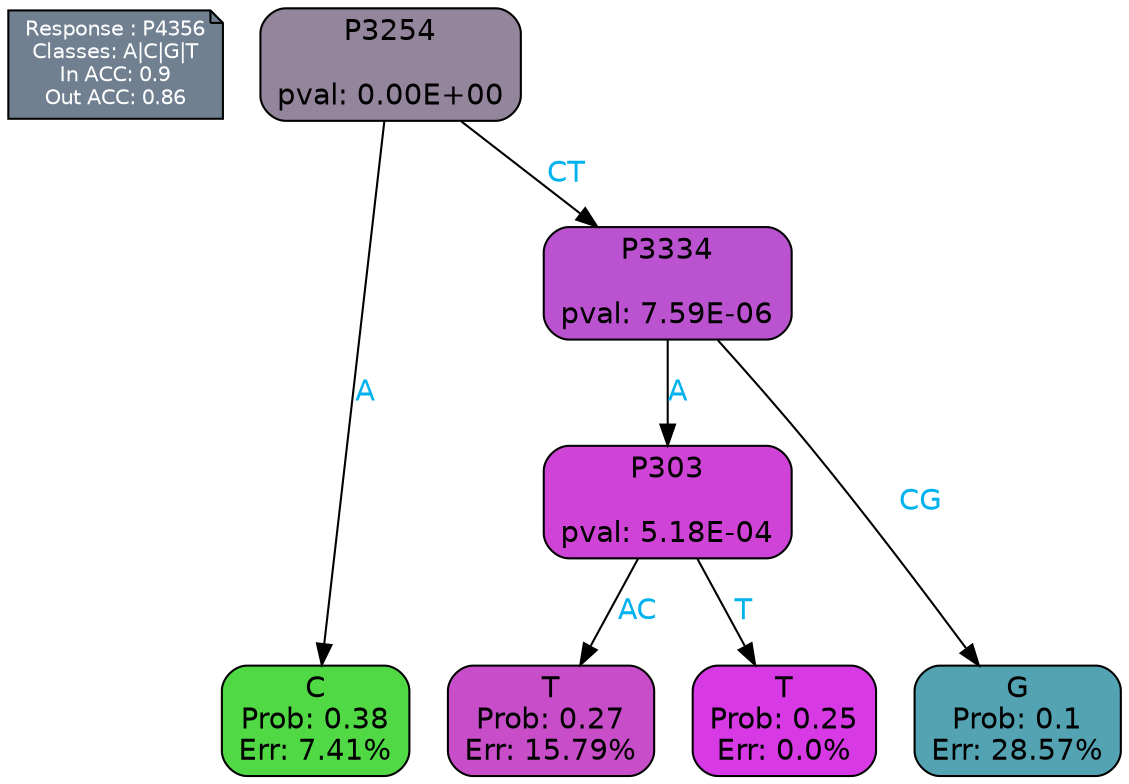 digraph Tree {
node [shape=box, style="filled, rounded", color="black", fontname=helvetica] ;
graph [ranksep=equally, splines=polylines, bgcolor=transparent, dpi=600] ;
edge [fontname=helvetica] ;
LEGEND [label="Response : P4356
Classes: A|C|G|T
In ACC: 0.9
Out ACC: 0.86
",shape=note,align=left,style=filled,fillcolor="slategray",fontcolor="white",fontsize=10];1 [label="P3254

pval: 0.00E+00", fillcolor="#93859c"] ;
2 [label="C
Prob: 0.38
Err: 7.41%", fillcolor="#51d845"] ;
3 [label="P3334

pval: 7.59E-06", fillcolor="#bb53d1"] ;
4 [label="P303

pval: 5.18E-04", fillcolor="#cf44d7"] ;
5 [label="T
Prob: 0.27
Err: 15.79%", fillcolor="#c84ec9"] ;
6 [label="T
Prob: 0.25
Err: 0.0%", fillcolor="#d739e5"] ;
7 [label="G
Prob: 0.1
Err: 28.57%", fillcolor="#53a3b3"] ;
1 -> 2 [label="A",fontcolor=deepskyblue2] ;
1 -> 3 [label="CT",fontcolor=deepskyblue2] ;
3 -> 4 [label="A",fontcolor=deepskyblue2] ;
3 -> 7 [label="CG",fontcolor=deepskyblue2] ;
4 -> 5 [label="AC",fontcolor=deepskyblue2] ;
4 -> 6 [label="T",fontcolor=deepskyblue2] ;
{rank = same; 2;5;6;7;}{rank = same; LEGEND;1;}}